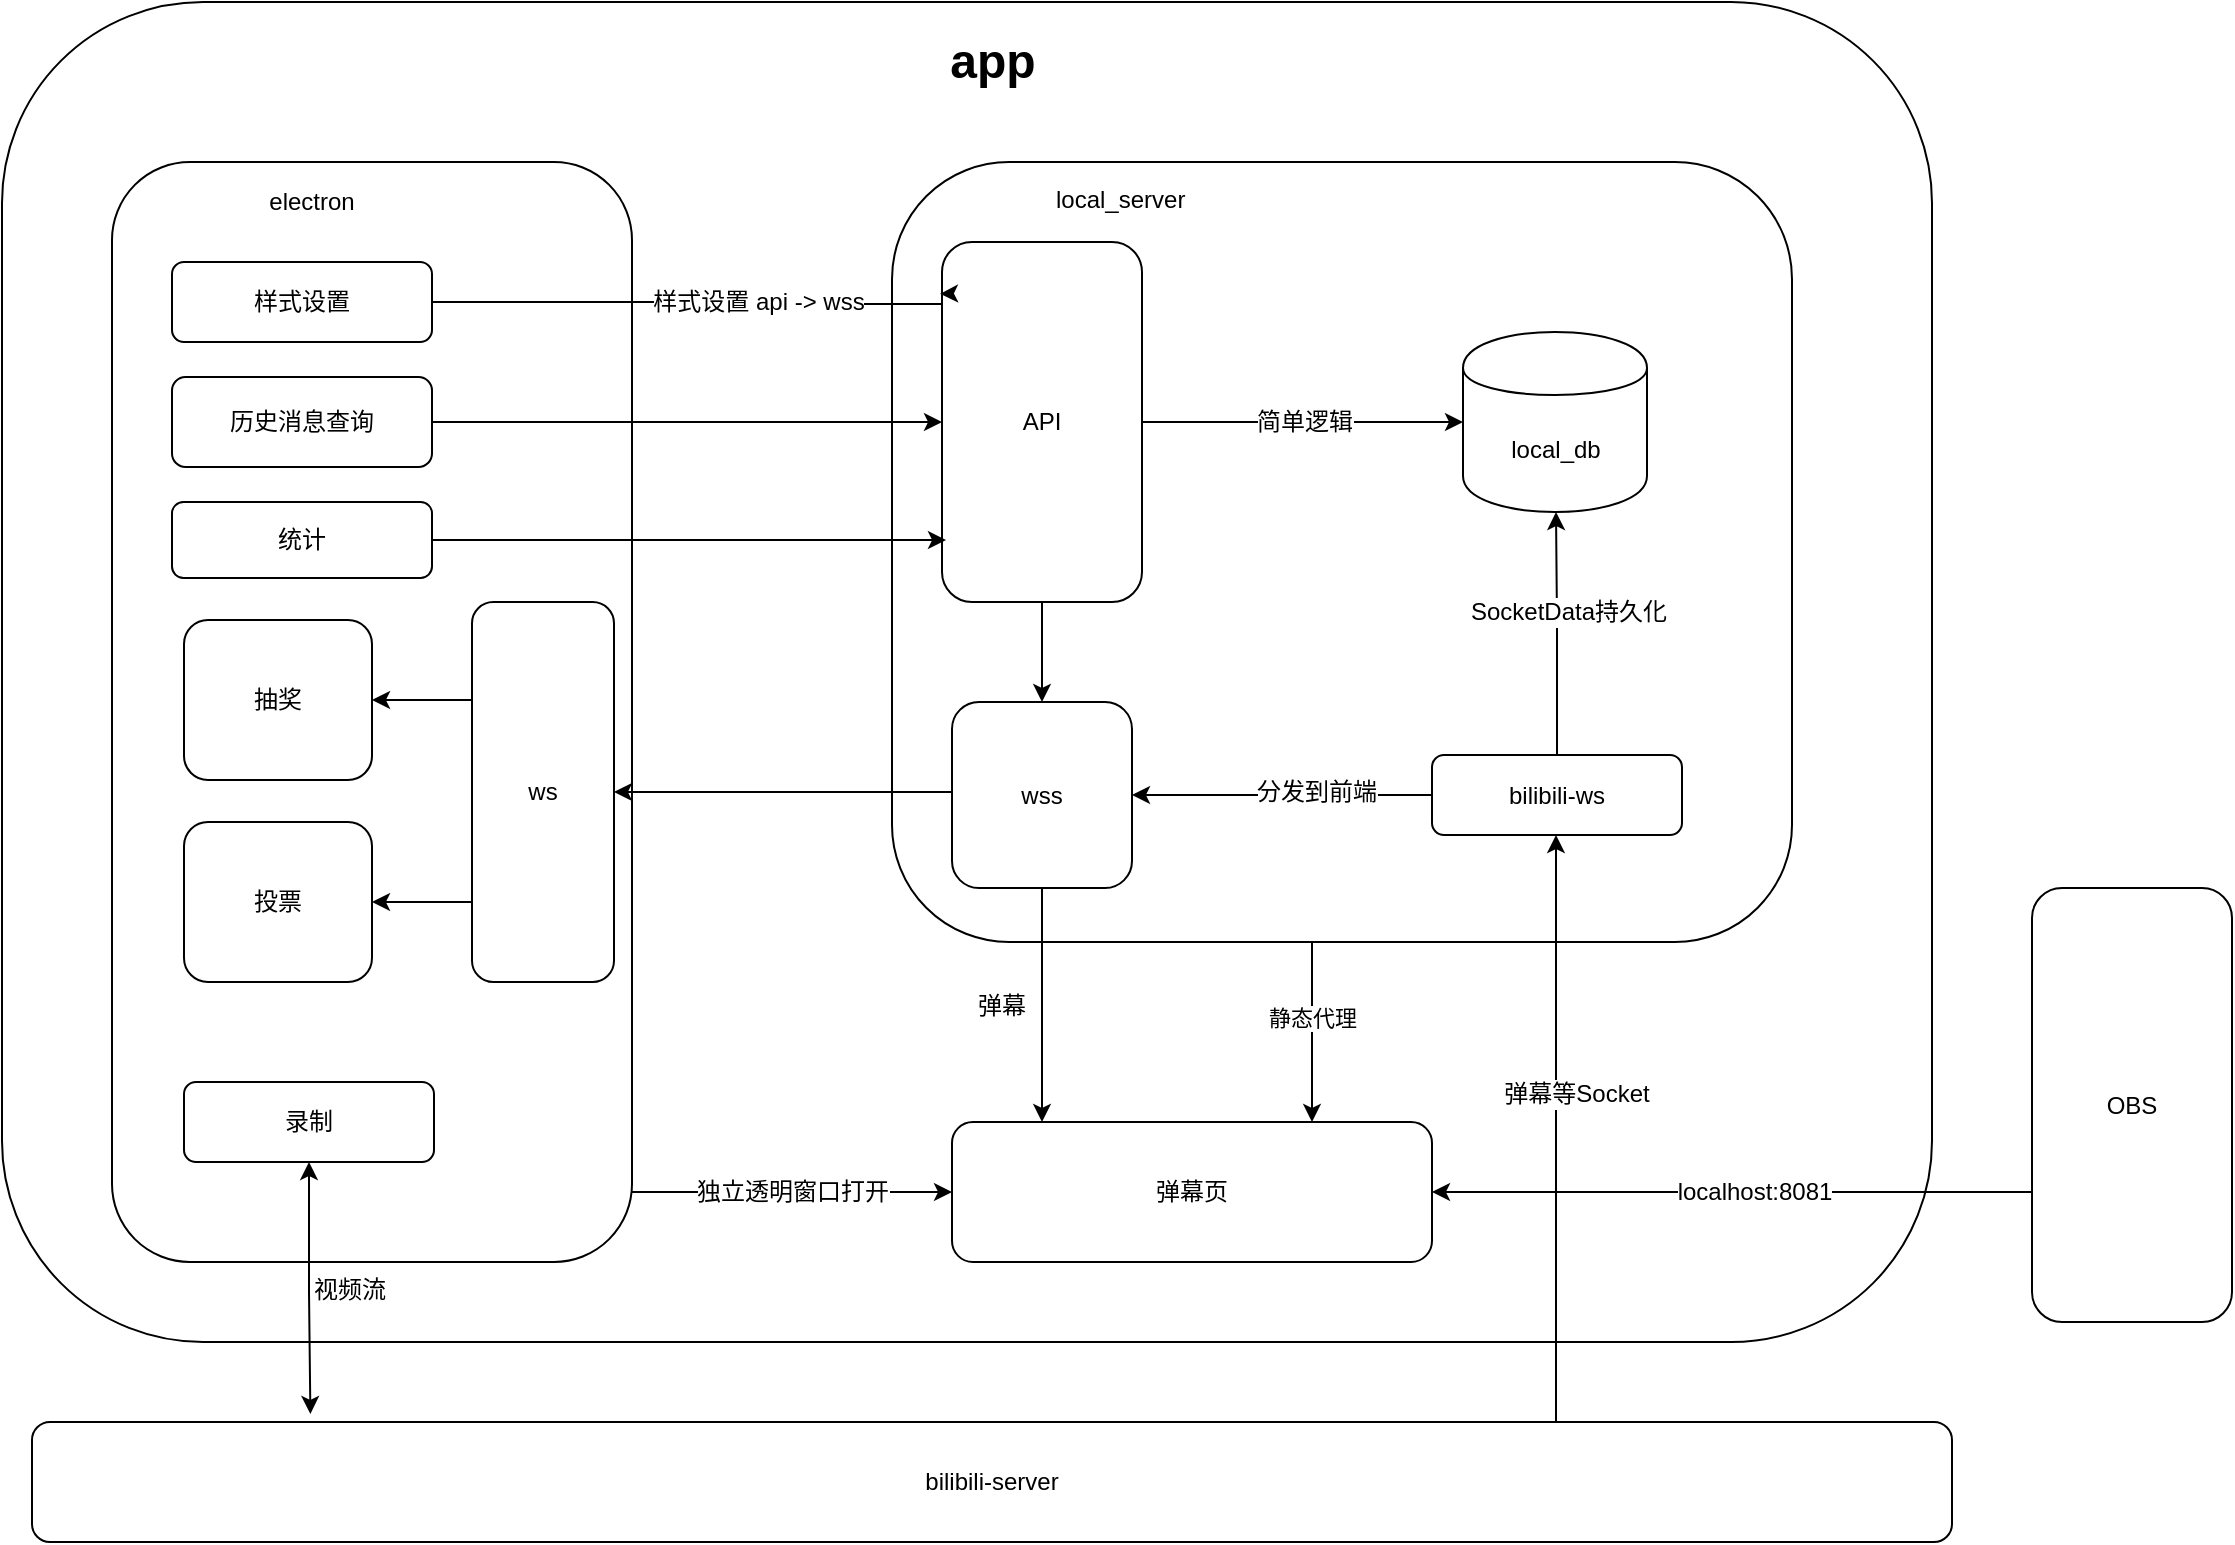 <mxfile version="12.2.4" pages="1"><diagram id="mdCWrSYS0699DWWecfdA" name="第 1 页"><mxGraphModel dx="1578" dy="761" grid="1" gridSize="10" guides="1" tooltips="1" connect="1" arrows="1" fold="1" page="1" pageScale="1" pageWidth="827" pageHeight="1169" math="0" shadow="0"><root><mxCell id="0"/><mxCell id="1" parent="0"/><mxCell id="4" value="" style="rounded=1;whiteSpace=wrap;html=1;" parent="1" vertex="1"><mxGeometry x="45" y="20" width="965" height="670" as="geometry"/></mxCell><mxCell id="5" value="app" style="text;strokeColor=none;fillColor=none;html=1;fontSize=24;fontStyle=1;verticalAlign=middle;align=center;" parent="1" vertex="1"><mxGeometry x="490" y="30" width="100" height="40" as="geometry"/></mxCell><mxCell id="57" value="静态代理" style="edgeStyle=orthogonalEdgeStyle;rounded=0;orthogonalLoop=1;jettySize=auto;html=1;startArrow=none;startFill=0;strokeColor=#000000;" parent="1" source="3" target="37" edge="1"><mxGeometry x="0.5" y="-30" relative="1" as="geometry"><Array as="points"><mxPoint x="700" y="550"/><mxPoint x="700" y="550"/></Array><mxPoint x="30" y="-30" as="offset"/></mxGeometry></mxCell><mxCell id="3" value="" style="rounded=1;whiteSpace=wrap;html=1;" parent="1" vertex="1"><mxGeometry x="490" y="100" width="450" height="390" as="geometry"/></mxCell><mxCell id="2" value="local_db" style="shape=cylinder;whiteSpace=wrap;html=1;boundedLbl=1;backgroundOutline=1;" parent="1" vertex="1"><mxGeometry x="775.5" y="185" width="92" height="90" as="geometry"/></mxCell><mxCell id="85" style="edgeStyle=orthogonalEdgeStyle;rounded=0;orthogonalLoop=1;jettySize=auto;html=1;entryX=0;entryY=0.5;entryDx=0;entryDy=0;startArrow=none;startFill=0;strokeColor=#000000;" parent="1" source="11" target="37" edge="1"><mxGeometry relative="1" as="geometry"><Array as="points"><mxPoint x="400" y="615"/><mxPoint x="400" y="615"/></Array></mxGeometry></mxCell><mxCell id="86" value="独立透明窗口打开" style="text;html=1;resizable=0;points=[];align=center;verticalAlign=middle;labelBackgroundColor=#ffffff;" parent="85" vertex="1" connectable="0"><mxGeometry x="-0.287" y="2" relative="1" as="geometry"><mxPoint x="23" y="2" as="offset"/></mxGeometry></mxCell><mxCell id="11" value="" style="rounded=1;whiteSpace=wrap;html=1;" parent="1" vertex="1"><mxGeometry x="100" y="100" width="260" height="550" as="geometry"/></mxCell><mxCell id="12" value="electron" style="text;html=1;strokeColor=none;fillColor=none;align=center;verticalAlign=middle;whiteSpace=wrap;rounded=0;" parent="1" vertex="1"><mxGeometry x="180" y="110" width="40" height="20" as="geometry"/></mxCell><mxCell id="27" style="edgeStyle=orthogonalEdgeStyle;rounded=0;orthogonalLoop=1;jettySize=auto;html=1;" parent="1" source="14" target="19" edge="1"><mxGeometry relative="1" as="geometry"><Array as="points"><mxPoint x="822" y="690"/><mxPoint x="822" y="690"/></Array></mxGeometry></mxCell><mxCell id="47" value="弹幕等Socket" style="text;html=1;resizable=0;points=[];align=center;verticalAlign=middle;labelBackgroundColor=#ffffff;" parent="27" vertex="1" connectable="0"><mxGeometry x="0.104" y="2" relative="1" as="geometry"><mxPoint x="12" y="-2" as="offset"/></mxGeometry></mxCell><mxCell id="14" value="bilibili-server" style="rounded=1;whiteSpace=wrap;html=1;" parent="1" vertex="1"><mxGeometry x="60" y="730" width="960" height="60" as="geometry"/></mxCell><mxCell id="8" value="样式设置" style="rounded=1;whiteSpace=wrap;html=1;" parent="1" vertex="1"><mxGeometry x="130" y="150" width="130" height="40" as="geometry"/></mxCell><mxCell id="16" value="local_server" style="text;html=1;" parent="1" vertex="1"><mxGeometry x="570" y="105" width="90" height="30" as="geometry"/></mxCell><mxCell id="87" style="edgeStyle=orthogonalEdgeStyle;rounded=0;orthogonalLoop=1;jettySize=auto;html=1;entryX=0.145;entryY=-0.067;entryDx=0;entryDy=0;entryPerimeter=0;startArrow=classic;startFill=1;strokeColor=#000000;" parent="1" source="17" target="14" edge="1"><mxGeometry relative="1" as="geometry"/></mxCell><mxCell id="17" value="录制" style="rounded=1;whiteSpace=wrap;html=1;" parent="1" vertex="1"><mxGeometry x="136" y="560" width="125" height="40" as="geometry"/></mxCell><mxCell id="26" style="edgeStyle=orthogonalEdgeStyle;rounded=0;orthogonalLoop=1;jettySize=auto;html=1;" parent="1" source="18" target="60" edge="1"><mxGeometry relative="1" as="geometry"><Array as="points"><mxPoint x="480" y="415"/><mxPoint x="480" y="415"/></Array></mxGeometry></mxCell><mxCell id="81" style="edgeStyle=orthogonalEdgeStyle;rounded=0;orthogonalLoop=1;jettySize=auto;html=1;startArrow=none;startFill=0;strokeColor=#000000;" parent="1" source="18" target="37" edge="1"><mxGeometry relative="1" as="geometry"><Array as="points"><mxPoint x="565" y="550"/><mxPoint x="565" y="550"/></Array></mxGeometry></mxCell><mxCell id="18" value="wss" style="rounded=1;whiteSpace=wrap;html=1;" parent="1" vertex="1"><mxGeometry x="520" y="370" width="90" height="93" as="geometry"/></mxCell><mxCell id="24" style="edgeStyle=orthogonalEdgeStyle;rounded=0;orthogonalLoop=1;jettySize=auto;html=1;" parent="1" source="19" target="2" edge="1"><mxGeometry relative="1" as="geometry"><Array as="points"><mxPoint x="822" y="330"/><mxPoint x="822" y="330"/></Array></mxGeometry></mxCell><mxCell id="48" value="SocketData持久化" style="text;html=1;resizable=0;points=[];align=center;verticalAlign=middle;labelBackgroundColor=#ffffff;" parent="24" vertex="1" connectable="0"><mxGeometry x="-0.226" y="-29" relative="1" as="geometry"><mxPoint x="-24" y="-24.5" as="offset"/></mxGeometry></mxCell><mxCell id="70" style="edgeStyle=orthogonalEdgeStyle;rounded=0;orthogonalLoop=1;jettySize=auto;html=1;startArrow=none;startFill=0;strokeColor=#000000;" parent="1" source="19" target="18" edge="1"><mxGeometry relative="1" as="geometry"><Array as="points"><mxPoint x="822" y="417"/></Array></mxGeometry></mxCell><mxCell id="71" value="分发到前端" style="text;html=1;resizable=0;points=[];align=center;verticalAlign=middle;labelBackgroundColor=#ffffff;" parent="70" vertex="1" connectable="0"><mxGeometry x="-0.032" y="-2" relative="1" as="geometry"><mxPoint x="14.5" as="offset"/></mxGeometry></mxCell><mxCell id="19" value="bilibili-ws" style="rounded=1;whiteSpace=wrap;html=1;" parent="1" vertex="1"><mxGeometry x="760" y="396.5" width="125" height="40" as="geometry"/></mxCell><mxCell id="40" style="edgeStyle=orthogonalEdgeStyle;rounded=0;orthogonalLoop=1;jettySize=auto;html=1;" parent="1" source="30" target="18" edge="1"><mxGeometry relative="1" as="geometry"/></mxCell><mxCell id="41" style="edgeStyle=orthogonalEdgeStyle;rounded=0;orthogonalLoop=1;jettySize=auto;html=1;" parent="1" source="30" target="2" edge="1"><mxGeometry relative="1" as="geometry"/></mxCell><mxCell id="79" value="简单逻辑" style="text;html=1;resizable=0;points=[];align=center;verticalAlign=middle;labelBackgroundColor=#ffffff;" parent="41" vertex="1" connectable="0"><mxGeometry x="-0.178" y="1" relative="1" as="geometry"><mxPoint x="14.5" y="1" as="offset"/></mxGeometry></mxCell><mxCell id="30" value="API&lt;br&gt;" style="rounded=1;whiteSpace=wrap;html=1;" parent="1" vertex="1"><mxGeometry x="515" y="140" width="100" height="180" as="geometry"/></mxCell><mxCell id="37" value="弹幕页" style="rounded=1;whiteSpace=wrap;html=1;" parent="1" vertex="1"><mxGeometry x="520" y="580" width="240" height="70" as="geometry"/></mxCell><mxCell id="33" style="edgeStyle=orthogonalEdgeStyle;rounded=0;orthogonalLoop=1;jettySize=auto;html=1;entryX=-0.01;entryY=0.144;entryDx=0;entryDy=0;exitX=1;exitY=0.5;exitDx=0;exitDy=0;entryPerimeter=0;" parent="1" source="8" target="30" edge="1"><mxGeometry relative="1" as="geometry"><Array as="points"><mxPoint x="450" y="170"/><mxPoint x="450" y="171"/><mxPoint x="515" y="171"/></Array></mxGeometry></mxCell><mxCell id="51" value="样式设置 api -&amp;gt; wss" style="text;html=1;resizable=0;points=[];align=center;verticalAlign=middle;labelBackgroundColor=#ffffff;" parent="33" vertex="1" connectable="0"><mxGeometry x="-0.174" y="1" relative="1" as="geometry"><mxPoint x="54.5" y="1" as="offset"/></mxGeometry></mxCell><mxCell id="59" style="edgeStyle=orthogonalEdgeStyle;rounded=0;orthogonalLoop=1;jettySize=auto;html=1;startArrow=none;startFill=0;strokeColor=#000000;" parent="1" source="52" target="30" edge="1"><mxGeometry relative="1" as="geometry"><Array as="points"><mxPoint x="350" y="230"/><mxPoint x="350" y="230"/></Array></mxGeometry></mxCell><mxCell id="52" value="历史消息查询" style="rounded=1;whiteSpace=wrap;html=1;" parent="1" vertex="1"><mxGeometry x="130" y="207.5" width="130" height="45" as="geometry"/></mxCell><mxCell id="72" style="edgeStyle=orthogonalEdgeStyle;rounded=0;orthogonalLoop=1;jettySize=auto;html=1;startArrow=none;startFill=0;strokeColor=#000000;entryX=0.02;entryY=0.828;entryDx=0;entryDy=0;entryPerimeter=0;" parent="1" source="53" target="30" edge="1"><mxGeometry relative="1" as="geometry"><mxPoint x="510" y="289" as="targetPoint"/></mxGeometry></mxCell><mxCell id="53" value="统计" style="rounded=1;whiteSpace=wrap;html=1;" parent="1" vertex="1"><mxGeometry x="130" y="270" width="130" height="38" as="geometry"/></mxCell><mxCell id="54" value="投票" style="rounded=1;whiteSpace=wrap;html=1;" parent="1" vertex="1"><mxGeometry x="136" y="430" width="94" height="80" as="geometry"/></mxCell><mxCell id="67" style="edgeStyle=orthogonalEdgeStyle;rounded=0;orthogonalLoop=1;jettySize=auto;html=1;entryX=1;entryY=0.5;entryDx=0;entryDy=0;startArrow=none;startFill=0;strokeColor=#000000;" parent="1" source="60" target="54" edge="1"><mxGeometry relative="1" as="geometry"><Array as="points"><mxPoint x="270" y="470"/><mxPoint x="270" y="470"/></Array></mxGeometry></mxCell><mxCell id="78" style="edgeStyle=orthogonalEdgeStyle;rounded=0;orthogonalLoop=1;jettySize=auto;html=1;startArrow=none;startFill=0;strokeColor=#000000;" parent="1" source="60" target="76" edge="1"><mxGeometry relative="1" as="geometry"><Array as="points"><mxPoint x="260" y="369"/><mxPoint x="260" y="369"/></Array></mxGeometry></mxCell><mxCell id="60" value="ws" style="rounded=1;whiteSpace=wrap;html=1;" parent="1" vertex="1"><mxGeometry x="280" y="320" width="71" height="190" as="geometry"/></mxCell><mxCell id="76" value="抽奖" style="rounded=1;whiteSpace=wrap;html=1;" parent="1" vertex="1"><mxGeometry x="136" y="329" width="94" height="80" as="geometry"/></mxCell><mxCell id="82" value="弹幕" style="text;html=1;strokeColor=none;fillColor=none;align=center;verticalAlign=middle;whiteSpace=wrap;rounded=0;" parent="1" vertex="1"><mxGeometry x="525" y="511.5" width="40" height="20" as="geometry"/></mxCell><mxCell id="88" value="视频流" style="text;html=1;" parent="1" vertex="1"><mxGeometry x="198.5" y="650" width="60" height="30" as="geometry"/></mxCell><mxCell id="90" style="edgeStyle=orthogonalEdgeStyle;rounded=0;orthogonalLoop=1;jettySize=auto;html=1;entryX=1;entryY=0.5;entryDx=0;entryDy=0;startArrow=none;startFill=0;strokeColor=#000000;endArrow=classic;endFill=1;" parent="1" source="89" target="37" edge="1"><mxGeometry relative="1" as="geometry"><Array as="points"><mxPoint x="1080" y="615"/><mxPoint x="1080" y="615"/></Array></mxGeometry></mxCell><mxCell id="91" value="localhost:8081" style="text;html=1;resizable=0;points=[];align=center;verticalAlign=middle;labelBackgroundColor=#ffffff;" parent="90" vertex="1" connectable="0"><mxGeometry x="0.231" y="2" relative="1" as="geometry"><mxPoint x="45" y="-2" as="offset"/></mxGeometry></mxCell><mxCell id="89" value="OBS" style="rounded=1;whiteSpace=wrap;html=1;" parent="1" vertex="1"><mxGeometry x="1060" y="463" width="100" height="217" as="geometry"/></mxCell></root></mxGraphModel></diagram></mxfile>